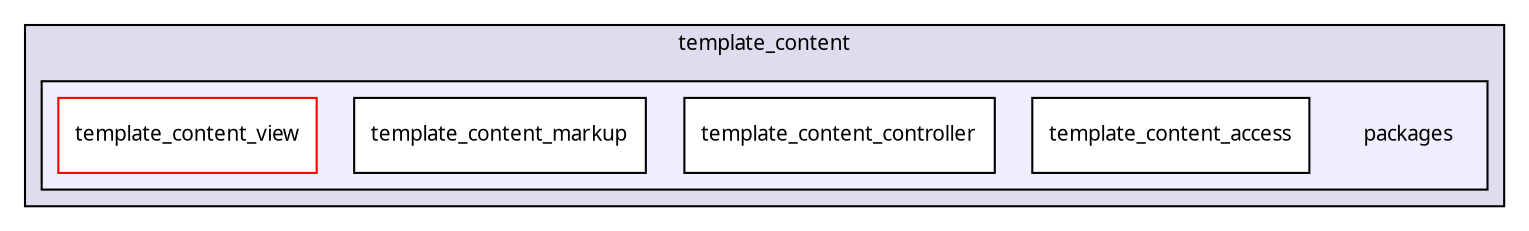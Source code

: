 digraph "packages/page/packages/template_content/packages/" {
  compound=true
  node [ fontsize="10", fontname="FreeSans.ttf"];
  edge [ labelfontsize="10", labelfontname="FreeSans.ttf"];
  subgraph clusterdir_da8e9fc28f814268d07e95d0116d5230 {
    graph [ bgcolor="#ddddee", pencolor="black", label="template_content" fontname="FreeSans.ttf", fontsize="10", URL="dir_da8e9fc28f814268d07e95d0116d5230.html"]
  subgraph clusterdir_8206eb036fc30b979c49b8185156d353 {
    graph [ bgcolor="#eeeeff", pencolor="black", label="" URL="dir_8206eb036fc30b979c49b8185156d353.html"];
    dir_8206eb036fc30b979c49b8185156d353 [shape=plaintext label="packages"];
    dir_083f2b3e53d25f510a82868394158ea3 [shape=box label="template_content_access" color="black" fillcolor="white" style="filled" URL="dir_083f2b3e53d25f510a82868394158ea3.html"];
    dir_6e341e78cb7f73c4a959a643c0958d50 [shape=box label="template_content_controller" color="black" fillcolor="white" style="filled" URL="dir_6e341e78cb7f73c4a959a643c0958d50.html"];
    dir_a198dac729d02a3eb6a6ef44d0e29622 [shape=box label="template_content_markup" color="black" fillcolor="white" style="filled" URL="dir_a198dac729d02a3eb6a6ef44d0e29622.html"];
    dir_cdf1ec5b7d7b36ad279e72b100afc2c2 [shape=box label="template_content_view" color="red" fillcolor="white" style="filled" URL="dir_cdf1ec5b7d7b36ad279e72b100afc2c2.html"];
  }
  }
}
